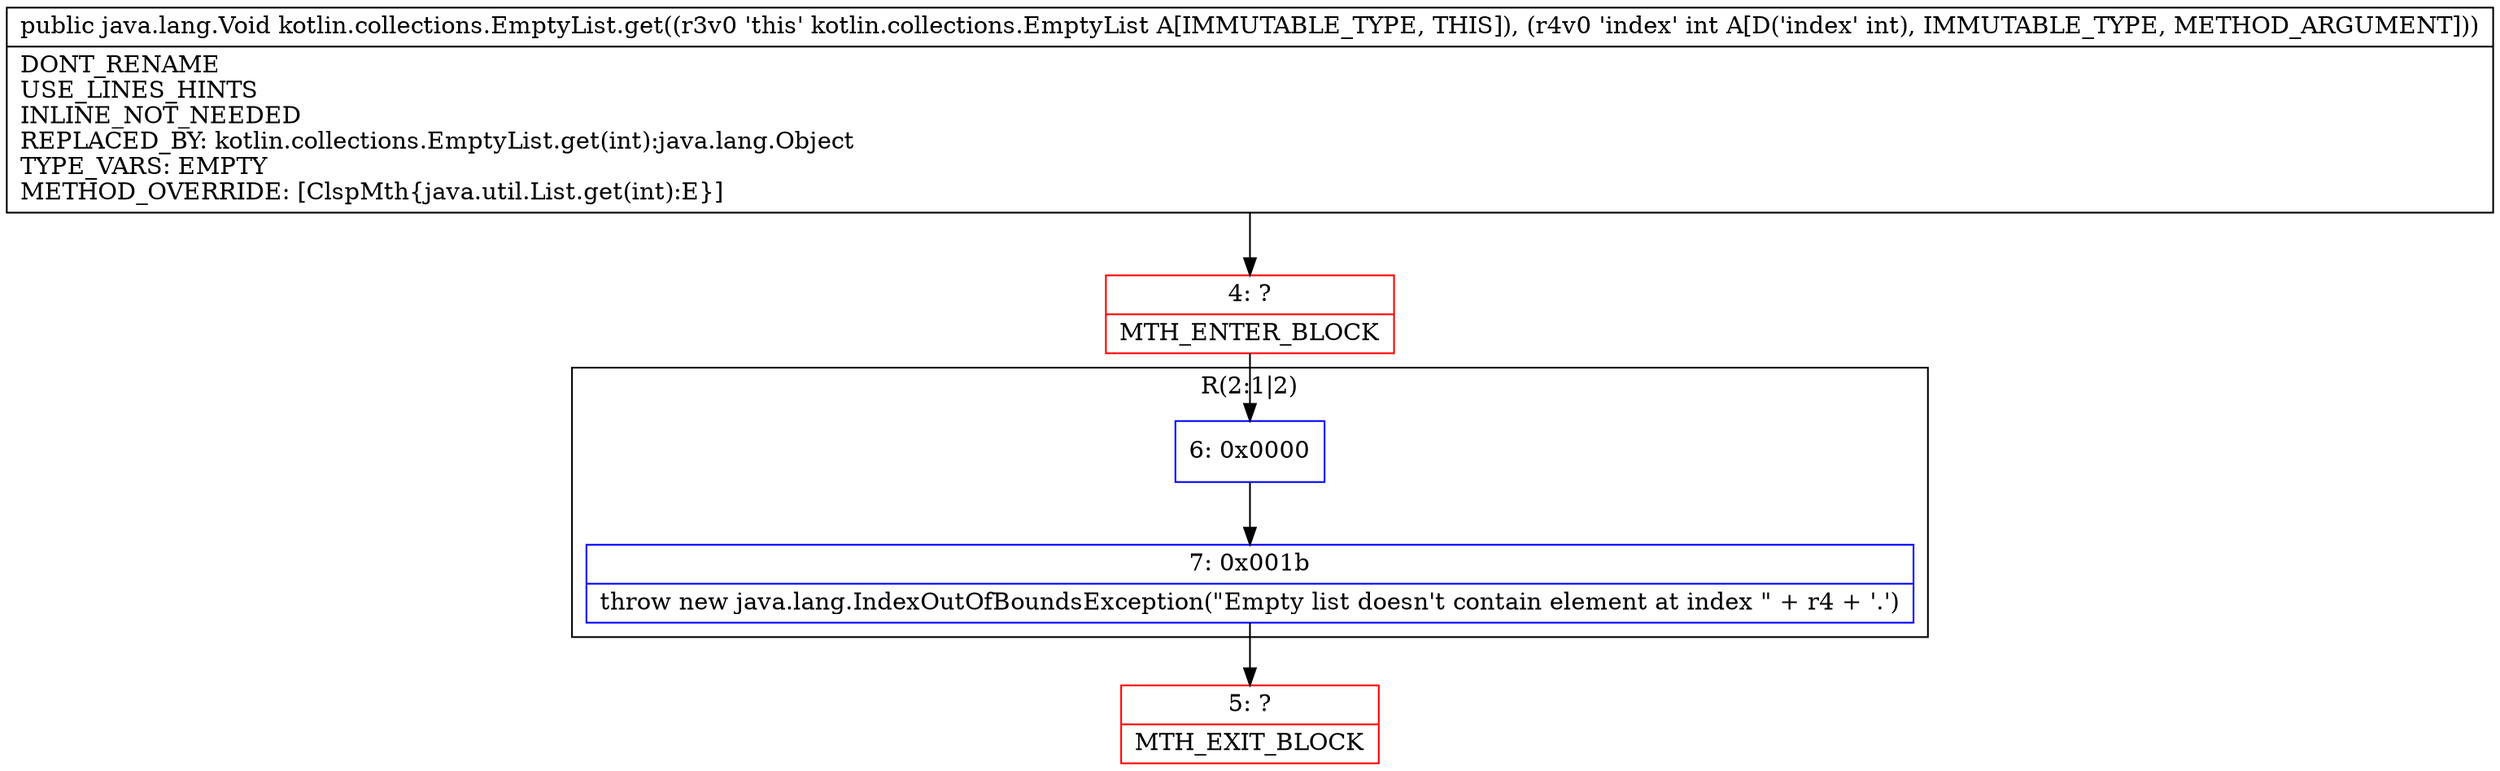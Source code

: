 digraph "CFG forkotlin.collections.EmptyList.get(I)Ljava\/lang\/Void;" {
subgraph cluster_Region_1664076017 {
label = "R(2:1|2)";
node [shape=record,color=blue];
Node_6 [shape=record,label="{6\:\ 0x0000}"];
Node_7 [shape=record,label="{7\:\ 0x001b|throw new java.lang.IndexOutOfBoundsException(\"Empty list doesn't contain element at index \" + r4 + '.')\l}"];
}
Node_4 [shape=record,color=red,label="{4\:\ ?|MTH_ENTER_BLOCK\l}"];
Node_5 [shape=record,color=red,label="{5\:\ ?|MTH_EXIT_BLOCK\l}"];
MethodNode[shape=record,label="{public java.lang.Void kotlin.collections.EmptyList.get((r3v0 'this' kotlin.collections.EmptyList A[IMMUTABLE_TYPE, THIS]), (r4v0 'index' int A[D('index' int), IMMUTABLE_TYPE, METHOD_ARGUMENT]))  | DONT_RENAME\lUSE_LINES_HINTS\lINLINE_NOT_NEEDED\lREPLACED_BY: kotlin.collections.EmptyList.get(int):java.lang.Object\lTYPE_VARS: EMPTY\lMETHOD_OVERRIDE: [ClspMth\{java.util.List.get(int):E\}]\l}"];
MethodNode -> Node_4;Node_6 -> Node_7;
Node_7 -> Node_5;
Node_4 -> Node_6;
}

